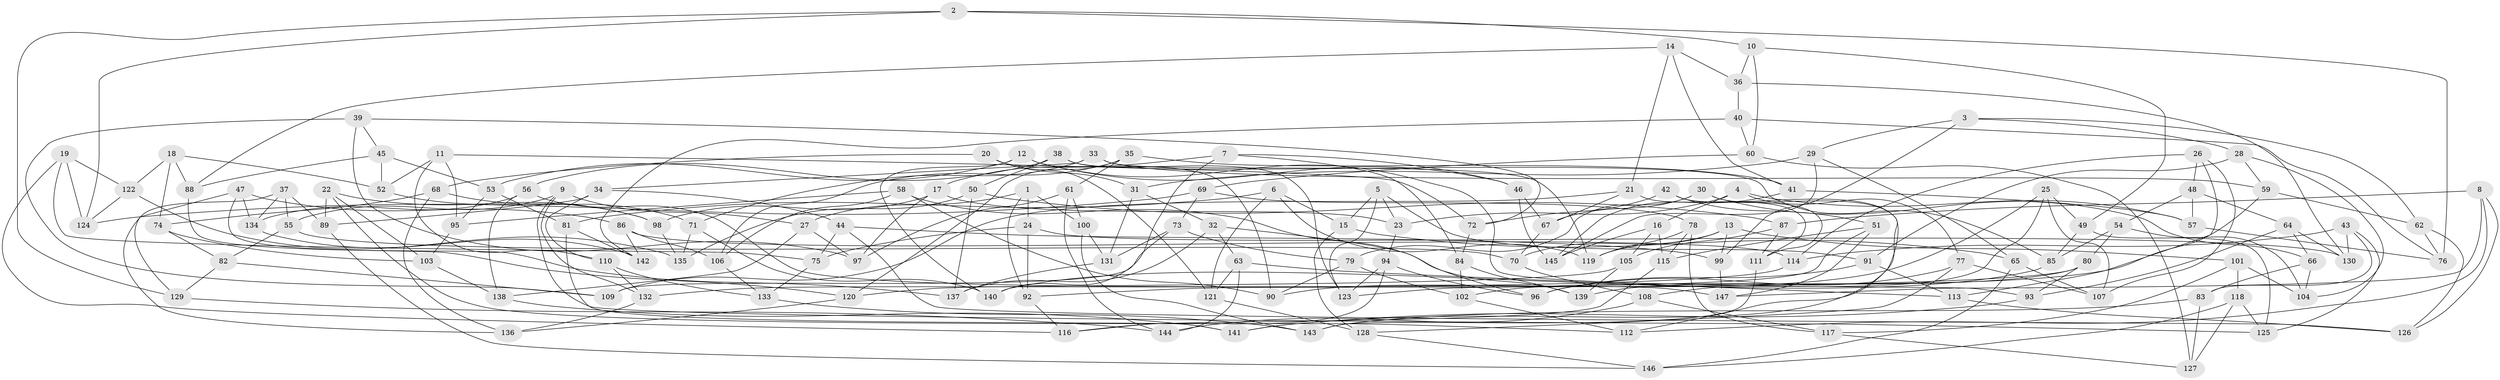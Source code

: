 // Generated by graph-tools (version 1.1) at 2025/03/03/09/25 03:03:01]
// undirected, 147 vertices, 294 edges
graph export_dot {
graph [start="1"]
  node [color=gray90,style=filled];
  1;
  2;
  3;
  4;
  5;
  6;
  7;
  8;
  9;
  10;
  11;
  12;
  13;
  14;
  15;
  16;
  17;
  18;
  19;
  20;
  21;
  22;
  23;
  24;
  25;
  26;
  27;
  28;
  29;
  30;
  31;
  32;
  33;
  34;
  35;
  36;
  37;
  38;
  39;
  40;
  41;
  42;
  43;
  44;
  45;
  46;
  47;
  48;
  49;
  50;
  51;
  52;
  53;
  54;
  55;
  56;
  57;
  58;
  59;
  60;
  61;
  62;
  63;
  64;
  65;
  66;
  67;
  68;
  69;
  70;
  71;
  72;
  73;
  74;
  75;
  76;
  77;
  78;
  79;
  80;
  81;
  82;
  83;
  84;
  85;
  86;
  87;
  88;
  89;
  90;
  91;
  92;
  93;
  94;
  95;
  96;
  97;
  98;
  99;
  100;
  101;
  102;
  103;
  104;
  105;
  106;
  107;
  108;
  109;
  110;
  111;
  112;
  113;
  114;
  115;
  116;
  117;
  118;
  119;
  120;
  121;
  122;
  123;
  124;
  125;
  126;
  127;
  128;
  129;
  130;
  131;
  132;
  133;
  134;
  135;
  136;
  137;
  138;
  139;
  140;
  141;
  142;
  143;
  144;
  145;
  146;
  147;
  1 -- 92;
  1 -- 24;
  1 -- 27;
  1 -- 100;
  2 -- 76;
  2 -- 10;
  2 -- 129;
  2 -- 124;
  3 -- 28;
  3 -- 99;
  3 -- 62;
  3 -- 29;
  4 -- 23;
  4 -- 77;
  4 -- 16;
  4 -- 57;
  5 -- 123;
  5 -- 15;
  5 -- 23;
  5 -- 91;
  6 -- 15;
  6 -- 119;
  6 -- 121;
  6 -- 81;
  7 -- 140;
  7 -- 17;
  7 -- 46;
  7 -- 84;
  8 -- 87;
  8 -- 147;
  8 -- 112;
  8 -- 126;
  9 -- 125;
  9 -- 132;
  9 -- 27;
  9 -- 55;
  10 -- 36;
  10 -- 49;
  10 -- 60;
  11 -- 72;
  11 -- 52;
  11 -- 95;
  11 -- 110;
  12 -- 53;
  12 -- 140;
  12 -- 93;
  12 -- 46;
  13 -- 119;
  13 -- 99;
  13 -- 70;
  13 -- 101;
  14 -- 88;
  14 -- 36;
  14 -- 41;
  14 -- 21;
  15 -- 65;
  15 -- 128;
  16 -- 145;
  16 -- 115;
  16 -- 105;
  17 -- 23;
  17 -- 98;
  17 -- 97;
  18 -- 74;
  18 -- 52;
  18 -- 122;
  18 -- 88;
  19 -- 116;
  19 -- 124;
  19 -- 122;
  19 -- 75;
  20 -- 90;
  20 -- 68;
  20 -- 121;
  20 -- 31;
  21 -- 111;
  21 -- 67;
  21 -- 109;
  22 -- 112;
  22 -- 98;
  22 -- 89;
  22 -- 103;
  23 -- 94;
  24 -- 92;
  24 -- 75;
  24 -- 130;
  25 -- 90;
  25 -- 107;
  25 -- 108;
  25 -- 49;
  26 -- 107;
  26 -- 114;
  26 -- 113;
  26 -- 48;
  27 -- 138;
  27 -- 97;
  28 -- 59;
  28 -- 91;
  28 -- 104;
  29 -- 31;
  29 -- 65;
  29 -- 145;
  30 -- 66;
  30 -- 141;
  30 -- 67;
  30 -- 79;
  31 -- 32;
  31 -- 131;
  32 -- 137;
  32 -- 63;
  32 -- 139;
  33 -- 119;
  33 -- 34;
  33 -- 71;
  33 -- 59;
  34 -- 89;
  34 -- 110;
  34 -- 44;
  35 -- 106;
  35 -- 41;
  35 -- 61;
  35 -- 120;
  36 -- 130;
  36 -- 40;
  37 -- 136;
  37 -- 55;
  37 -- 134;
  37 -- 89;
  38 -- 50;
  38 -- 56;
  38 -- 85;
  38 -- 123;
  39 -- 45;
  39 -- 97;
  39 -- 72;
  39 -- 109;
  40 -- 60;
  40 -- 142;
  40 -- 76;
  41 -- 57;
  41 -- 145;
  42 -- 72;
  42 -- 112;
  42 -- 51;
  42 -- 111;
  43 -- 130;
  43 -- 125;
  43 -- 83;
  43 -- 114;
  44 -- 99;
  44 -- 126;
  44 -- 75;
  45 -- 88;
  45 -- 52;
  45 -- 53;
  46 -- 67;
  46 -- 145;
  47 -- 137;
  47 -- 86;
  47 -- 134;
  47 -- 129;
  48 -- 57;
  48 -- 54;
  48 -- 64;
  49 -- 85;
  49 -- 125;
  50 -- 137;
  50 -- 87;
  50 -- 135;
  51 -- 123;
  51 -- 147;
  51 -- 115;
  52 -- 98;
  53 -- 95;
  53 -- 81;
  54 -- 80;
  54 -- 104;
  54 -- 85;
  55 -- 70;
  55 -- 82;
  56 -- 134;
  56 -- 147;
  56 -- 138;
  57 -- 76;
  58 -- 95;
  58 -- 90;
  58 -- 96;
  58 -- 106;
  59 -- 62;
  59 -- 102;
  60 -- 69;
  60 -- 127;
  61 -- 100;
  61 -- 97;
  61 -- 144;
  62 -- 76;
  62 -- 126;
  63 -- 121;
  63 -- 113;
  63 -- 144;
  64 -- 130;
  64 -- 93;
  64 -- 66;
  65 -- 107;
  65 -- 146;
  66 -- 83;
  66 -- 104;
  67 -- 70;
  68 -- 74;
  68 -- 136;
  68 -- 71;
  69 -- 78;
  69 -- 73;
  69 -- 124;
  70 -- 108;
  71 -- 135;
  71 -- 140;
  72 -- 84;
  73 -- 109;
  73 -- 131;
  73 -- 79;
  74 -- 103;
  74 -- 82;
  75 -- 133;
  77 -- 96;
  77 -- 107;
  77 -- 128;
  78 -- 117;
  78 -- 115;
  78 -- 119;
  79 -- 90;
  79 -- 102;
  80 -- 92;
  80 -- 93;
  80 -- 139;
  81 -- 141;
  81 -- 142;
  82 -- 109;
  82 -- 129;
  83 -- 143;
  83 -- 127;
  84 -- 139;
  84 -- 102;
  85 -- 140;
  86 -- 114;
  86 -- 106;
  86 -- 142;
  87 -- 105;
  87 -- 111;
  88 -- 120;
  89 -- 146;
  91 -- 113;
  91 -- 96;
  92 -- 116;
  93 -- 141;
  94 -- 116;
  94 -- 96;
  94 -- 123;
  95 -- 103;
  98 -- 135;
  99 -- 147;
  100 -- 131;
  100 -- 143;
  101 -- 117;
  101 -- 118;
  101 -- 104;
  102 -- 112;
  103 -- 138;
  105 -- 139;
  105 -- 120;
  106 -- 133;
  108 -- 117;
  108 -- 144;
  110 -- 133;
  110 -- 132;
  111 -- 143;
  113 -- 126;
  114 -- 132;
  115 -- 116;
  117 -- 127;
  118 -- 146;
  118 -- 127;
  118 -- 125;
  120 -- 136;
  121 -- 128;
  122 -- 124;
  122 -- 135;
  128 -- 146;
  129 -- 144;
  131 -- 137;
  132 -- 136;
  133 -- 143;
  134 -- 142;
  138 -- 141;
}
